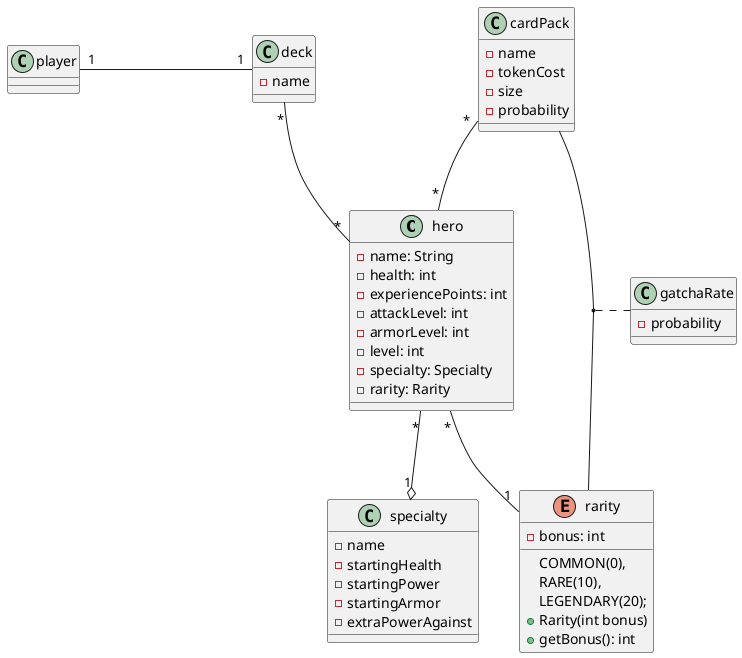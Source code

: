 @startuml
class hero {
        - name: String
        - health: int
        - experiencePoints: int
        - attackLevel: int
        - armorLevel: int
        - level: int
        - specialty: Specialty
        - rarity: Rarity
    }

class specialty {
    - name
    - startingHealth
    - startingPower
    - startingArmor
    - extraPowerAgainst
}
class cardPack{
    - name
    - tokenCost
    - size
    - probability
}
class gatchaRate {
      - probability
}
enum rarity {
    COMMON(0),
    RARE(10),
    LEGENDARY(20);

    - bonus: int

    + Rarity(int bonus)
    + getBonus(): int
}
class deck  {
    - name
}
class player {

}
player "1"- "1" deck:\t\t\t\t\t
hero "*"-"1" rarity:\t\t\t\t
hero "*" --o "1" specialty
deck "*" --"*" hero :"\t\t\t\t\t"
cardPack "*" --"*" hero :"\t\t\t\t"
(cardPack,rarity) .. gatchaRate
@enduml
